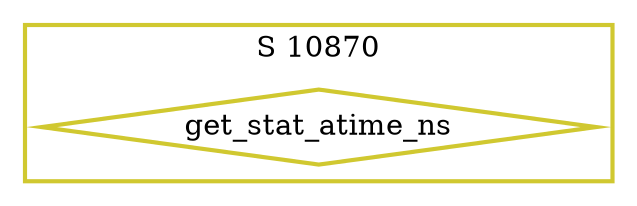 digraph G {
  ratio=0.500000;
  "UV get_stat_atime_ns (10870)" [shape=diamond, label="get_stat_atime_ns",
                                  color="#D0C830", style=bold];
  
  subgraph cluster_10870 { label="S 10870";
    color="#D0C830";
    style=bold;
    "UV get_stat_atime_ns (10870)"; };
  
  
  }